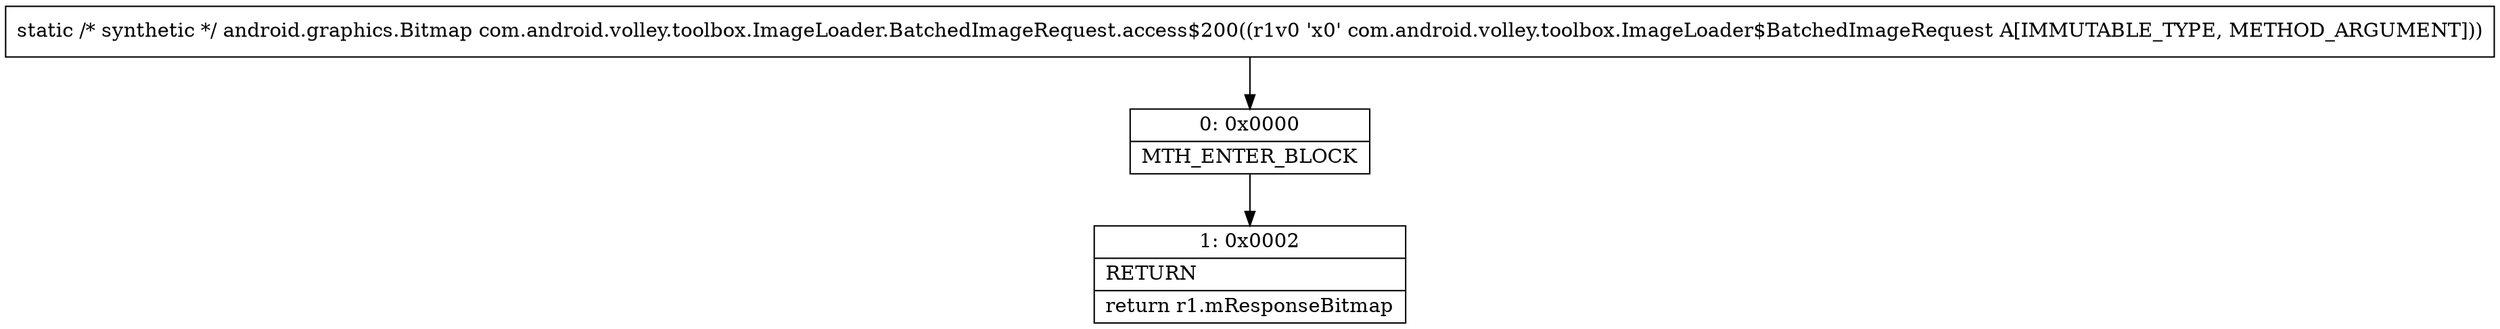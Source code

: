digraph "CFG forcom.android.volley.toolbox.ImageLoader.BatchedImageRequest.access$200(Lcom\/android\/volley\/toolbox\/ImageLoader$BatchedImageRequest;)Landroid\/graphics\/Bitmap;" {
Node_0 [shape=record,label="{0\:\ 0x0000|MTH_ENTER_BLOCK\l}"];
Node_1 [shape=record,label="{1\:\ 0x0002|RETURN\l|return r1.mResponseBitmap\l}"];
MethodNode[shape=record,label="{static \/* synthetic *\/ android.graphics.Bitmap com.android.volley.toolbox.ImageLoader.BatchedImageRequest.access$200((r1v0 'x0' com.android.volley.toolbox.ImageLoader$BatchedImageRequest A[IMMUTABLE_TYPE, METHOD_ARGUMENT])) }"];
MethodNode -> Node_0;
Node_0 -> Node_1;
}


